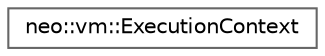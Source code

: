 digraph "Graphical Class Hierarchy"
{
 // LATEX_PDF_SIZE
  bgcolor="transparent";
  edge [fontname=Helvetica,fontsize=10,labelfontname=Helvetica,labelfontsize=10];
  node [fontname=Helvetica,fontsize=10,shape=box,height=0.2,width=0.4];
  rankdir="LR";
  Node0 [id="Node000000",label="neo::vm::ExecutionContext",height=0.2,width=0.4,color="grey40", fillcolor="white", style="filled",URL="$classneo_1_1vm_1_1_execution_context.html",tooltip="Represents a frame in the VM execution stack."];
}
